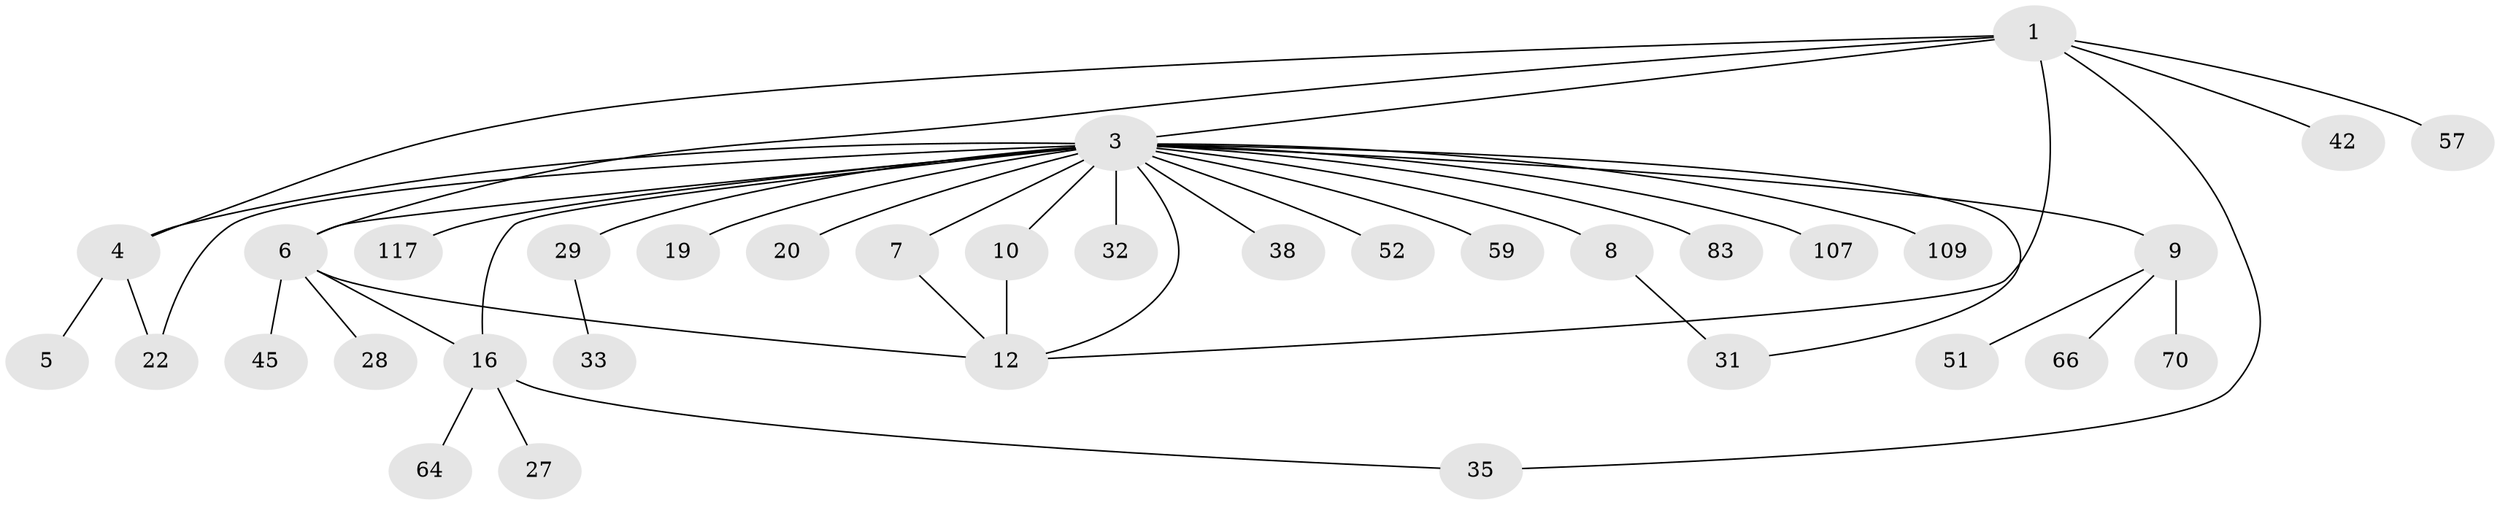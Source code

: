 // original degree distribution, {7: 0.00847457627118644, 8: 0.00847457627118644, 25: 0.00847457627118644, 4: 0.0423728813559322, 1: 0.576271186440678, 5: 0.059322033898305086, 2: 0.1694915254237288, 3: 0.1016949152542373, 9: 0.00847457627118644, 6: 0.01694915254237288}
// Generated by graph-tools (version 1.1) at 2025/18/03/04/25 18:18:21]
// undirected, 35 vertices, 44 edges
graph export_dot {
graph [start="1"]
  node [color=gray90,style=filled];
  1 [super="+2+110+53+58+37+71+75"];
  3 [super="+43+11+17+14"];
  4 [super="+26"];
  5;
  6 [super="+18+68+40+41"];
  7;
  8 [super="+88+104+113+48"];
  9 [super="+50+67"];
  10 [super="+87+13+61+15"];
  12 [super="+89+73"];
  16 [super="+25+21+24+49+39+76+23+30"];
  19 [super="+79"];
  20;
  22 [super="+94"];
  27;
  28 [super="+46"];
  29;
  31 [super="+54+44"];
  32;
  33;
  35 [super="+108"];
  38;
  42 [super="+72"];
  45 [super="+98+63"];
  51;
  52;
  57;
  59;
  64;
  66 [super="+100"];
  70;
  83;
  107;
  109;
  117;
  1 -- 35;
  1 -- 3;
  1 -- 4;
  1 -- 6;
  1 -- 12;
  1 -- 42;
  1 -- 57;
  3 -- 4;
  3 -- 6;
  3 -- 7;
  3 -- 8;
  3 -- 9;
  3 -- 10 [weight=2];
  3 -- 16;
  3 -- 19;
  3 -- 20;
  3 -- 22;
  3 -- 29;
  3 -- 31;
  3 -- 38;
  3 -- 52;
  3 -- 59;
  3 -- 83;
  3 -- 107;
  3 -- 109;
  3 -- 117;
  3 -- 12;
  3 -- 32;
  4 -- 5;
  4 -- 22;
  6 -- 16;
  6 -- 45;
  6 -- 12;
  6 -- 28;
  7 -- 12;
  8 -- 31;
  9 -- 66;
  9 -- 51;
  9 -- 70;
  10 -- 12;
  16 -- 64;
  16 -- 27;
  16 -- 35;
  29 -- 33;
}
